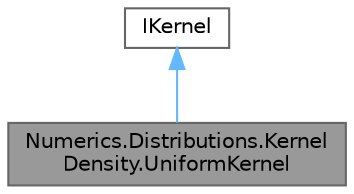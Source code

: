 digraph "Numerics.Distributions.KernelDensity.UniformKernel"
{
 // LATEX_PDF_SIZE
  bgcolor="transparent";
  edge [fontname=Helvetica,fontsize=10,labelfontname=Helvetica,labelfontsize=10];
  node [fontname=Helvetica,fontsize=10,shape=box,height=0.2,width=0.4];
  Node1 [id="Node000001",label="Numerics.Distributions.Kernel\lDensity.UniformKernel",height=0.2,width=0.4,color="gray40", fillcolor="grey60", style="filled", fontcolor="black",tooltip="Uniform kernel with a min of -1 and max of 1."];
  Node2 -> Node1 [id="edge1_Node000001_Node000002",dir="back",color="steelblue1",style="solid",tooltip=" "];
  Node2 [id="Node000002",label="IKernel",height=0.2,width=0.4,color="gray40", fillcolor="white", style="filled",URL="$interface_numerics_1_1_distributions_1_1_kernel_density_1_1_i_kernel.html",tooltip="Simple interface for kernel functions."];
}
